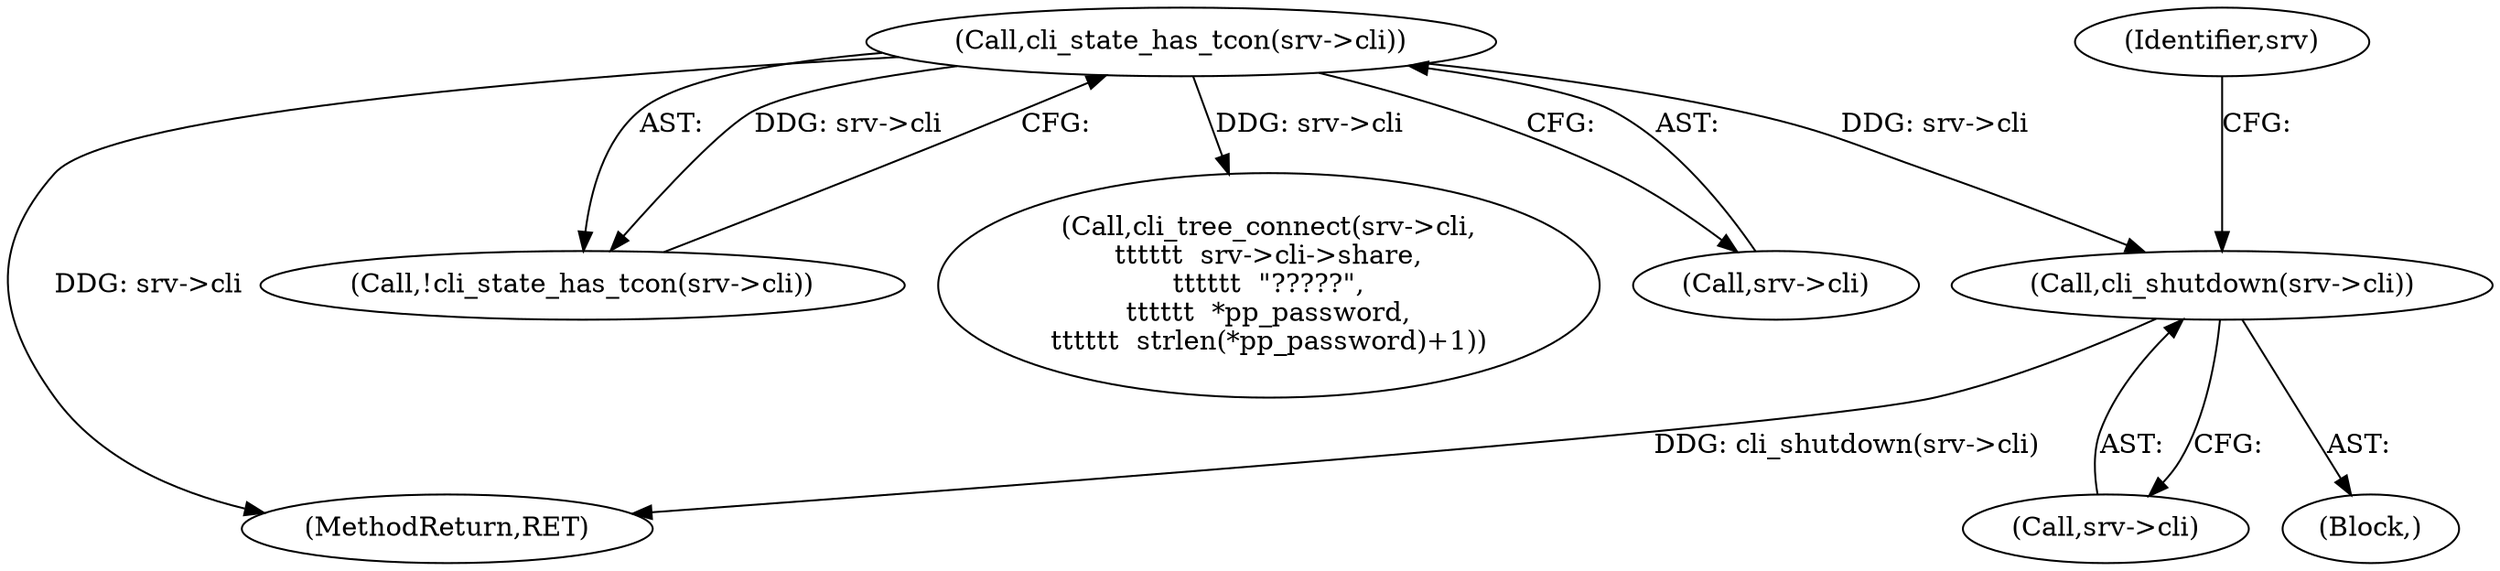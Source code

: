 digraph "0_samba_1ba49b8f389eda3414b14410c7fbcb4041ca06b1@pointer" {
"1000257" [label="(Call,cli_shutdown(srv->cli))"];
"1000219" [label="(Call,cli_state_has_tcon(srv->cli))"];
"1000258" [label="(Call,srv->cli)"];
"1000496" [label="(MethodReturn,RET)"];
"1000253" [label="(Block,)"];
"1000218" [label="(Call,!cli_state_has_tcon(srv->cli))"];
"1000273" [label="(Call,cli_tree_connect(srv->cli,\n\t\t\t\t\t\t  srv->cli->share,\n\t\t\t\t\t\t  \"?????\",\n\t\t\t\t\t\t  *pp_password,\n\t\t\t\t\t\t  strlen(*pp_password)+1))"];
"1000219" [label="(Call,cli_state_has_tcon(srv->cli))"];
"1000263" [label="(Identifier,srv)"];
"1000220" [label="(Call,srv->cli)"];
"1000257" [label="(Call,cli_shutdown(srv->cli))"];
"1000257" -> "1000253"  [label="AST: "];
"1000257" -> "1000258"  [label="CFG: "];
"1000258" -> "1000257"  [label="AST: "];
"1000263" -> "1000257"  [label="CFG: "];
"1000257" -> "1000496"  [label="DDG: cli_shutdown(srv->cli)"];
"1000219" -> "1000257"  [label="DDG: srv->cli"];
"1000219" -> "1000218"  [label="AST: "];
"1000219" -> "1000220"  [label="CFG: "];
"1000220" -> "1000219"  [label="AST: "];
"1000218" -> "1000219"  [label="CFG: "];
"1000219" -> "1000496"  [label="DDG: srv->cli"];
"1000219" -> "1000218"  [label="DDG: srv->cli"];
"1000219" -> "1000273"  [label="DDG: srv->cli"];
}
